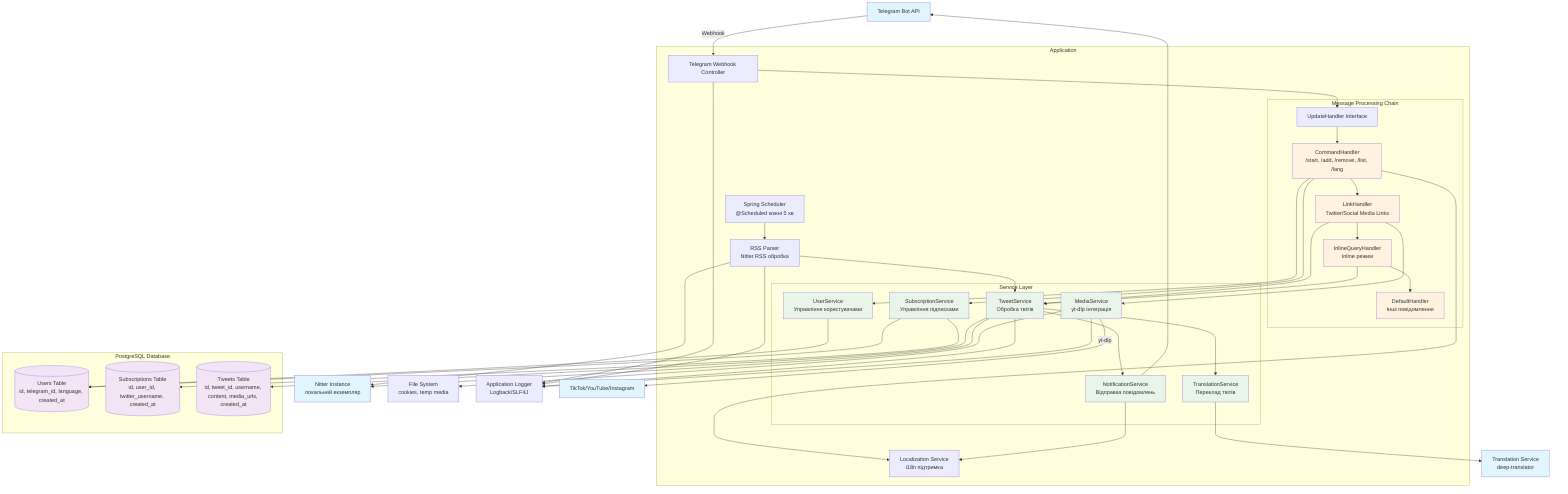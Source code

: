 flowchart TD
%% Зовнішні сервіси
TG[Telegram Bot API]
NITTER[Nitter Instance<br/>локальний екземпляр]
TRANS[Translation Service<br/>deep-translator]

    %% Основний додаток
    subgraph "Application"
        %% Точка входу
        WEBHOOK[Telegram Webhook Controller]
        
        %% Chain of Responsibility для обробки повідомлень
        subgraph "Message Processing Chain"
            CHAIN_START[UpdateHandler Interface]
            CMD_HANDLER[CommandHandler<br/>/start, /add, /remove, /list, /lang]
            LINK_HANDLER[LinkHandler<br/>Twitter/Social Media Links]
            INLINE_HANDLER[InlineQueryHandler<br/>Inline режим]
            DEFAULT_HANDLER[DefaultHandler<br/>Інші повідомлення]
            
            CHAIN_START --> CMD_HANDLER
            CMD_HANDLER --> LINK_HANDLER
            LINK_HANDLER --> INLINE_HANDLER
            INLINE_HANDLER --> DEFAULT_HANDLER
        end
        
        %% Сервісний шар
        subgraph "Service Layer"
            USER_SERVICE[UserService<br/>Управління користувачами]
            SUB_SERVICE[SubscriptionService<br/>Управління підписками]
            TWEET_SERVICE[TweetService<br/>Обробка твітів]
            MEDIA_SERVICE[MediaService<br/>yt-dlp інтеграція]
            TRANS_SERVICE[TranslationService<br/>Переклад твітів]
            NOTIFICATION_SERVICE[NotificationService<br/>Відправка повідомлень]
        end
        
        %% Планувальник
        SCHEDULER[Spring Scheduler<br/>@Scheduled кожні 5 хв]
        
        %% RSS Parser
        RSS_PARSER[RSS Parser<br/>Nitter RSS обробка]
        
        %% Локалізація
        I18N[Localization Service<br/>i18n підтримка]
    end
    
    %% База даних
    subgraph "PostgreSQL Database"
        USERS_TABLE[(Users Table<br/>id, telegram_id, language, created_at)]
        SUBSCRIPTIONS_TABLE[(Subscriptions Table<br/>id, user_id, twitter_username, created_at)]
        TWEETS_TABLE[(Tweets Table<br/>id, tweet_id, username, content, media_urls, created_at)]
    end
    
    %% Файлова система
    FS[File System<br/>cookies, temp media]
    
    %% Логування
    LOGGER[Application Logger<br/>Logback/SLF4J]
    
    %% Потоки даних
    TG -->|Webhook| WEBHOOK
    WEBHOOK --> CHAIN_START
    
    CMD_HANDLER --> USER_SERVICE
    CMD_HANDLER --> SUB_SERVICE
    CMD_HANDLER --> I18N
    
    LINK_HANDLER --> TWEET_SERVICE
    LINK_HANDLER --> MEDIA_SERVICE
    
    INLINE_HANDLER --> TWEET_SERVICE
    
    USER_SERVICE --> USERS_TABLE
    SUB_SERVICE --> SUBSCRIPTIONS_TABLE
    SUB_SERVICE --> USERS_TABLE
    TWEET_SERVICE --> TWEETS_TABLE
    TWEET_SERVICE --> NITTER
    TWEET_SERVICE --> TRANS_SERVICE
    
    MEDIA_SERVICE --> FS
    MEDIA_SERVICE -->|yt-dlp| EXTERNAL_MEDIA[TikTok/YouTube/Instagram]
    
    TRANS_SERVICE --> TRANS
    
    NOTIFICATION_SERVICE --> TG
    NOTIFICATION_SERVICE --> I18N
    
    %% Планувальник
    SCHEDULER --> RSS_PARSER
    RSS_PARSER --> NITTER
    RSS_PARSER --> TWEET_SERVICE
    TWEET_SERVICE --> NOTIFICATION_SERVICE
    
    %% Логування
    WEBHOOK --> LOGGER
    TWEET_SERVICE --> LOGGER
    MEDIA_SERVICE --> LOGGER
    RSS_PARSER --> LOGGER
    
    %% Стилізація
    classDef external fill:#e1f5fe
    classDef database fill:#f3e5f5
    classDef service fill:#e8f5e8
    classDef handler fill:#fff3e0
    
    class TG,NITTER,TRANS,EXTERNAL_MEDIA external
    class USERS_TABLE,SUBSCRIPTIONS_TABLE,TWEETS_TABLE database
    class USER_SERVICE,SUB_SERVICE,TWEET_SERVICE,MEDIA_SERVICE,TRANS_SERVICE,NOTIFICATION_SERVICE service
    class CMD_HANDLER,LINK_HANDLER,INLINE_HANDLER,DEFAULT_HANDLER handler